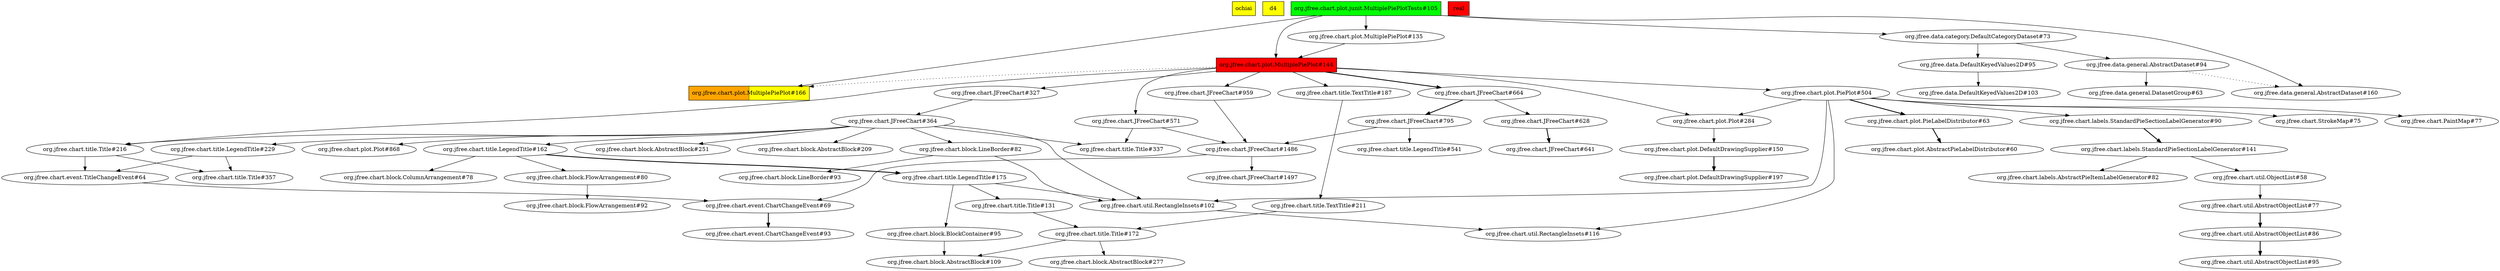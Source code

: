 digraph enhanced {
	"ochiai" [style=striped shape=box fillcolor="yellow"];
	"d4" [style=striped shape=box fillcolor="yellow"];
	"org.jfree.chart.plot.junit.MultiplePiePlotTests#105" [style=striped shape=box fillcolor="green"];
	"org.jfree.chart.plot.MultiplePiePlot#166" [style=striped shape=box fillcolor="orange:yellow"];
	"org.jfree.chart.plot.MultiplePiePlot#144" [style=striped shape=box fillcolor="red"];
	"real" [style=striped shape=box fillcolor="red"];
	"org.jfree.chart.plot.MultiplePiePlot#144" -> "org.jfree.chart.plot.Plot#284";
	"org.jfree.chart.plot.PiePlot#504" -> "org.jfree.chart.plot.Plot#284";
	"org.jfree.chart.event.TitleChangeEvent#64" -> "org.jfree.chart.event.ChartChangeEvent#69";
	"org.jfree.chart.JFreeChart#1486" -> "org.jfree.chart.event.ChartChangeEvent#69";
	"org.jfree.data.general.AbstractDataset#94" -> "org.jfree.data.general.DatasetGroup#63";
	"org.jfree.chart.util.RectangleInsets#102" -> "org.jfree.chart.util.RectangleInsets#116";
	"org.jfree.chart.plot.PiePlot#504" -> "org.jfree.chart.util.RectangleInsets#116";
	"org.jfree.chart.title.Title#131" -> "org.jfree.chart.title.Title#172";
	"org.jfree.chart.title.TextTitle#211" -> "org.jfree.chart.title.Title#172";
	"org.jfree.chart.title.LegendTitle#175" -> "org.jfree.chart.title.Title#131";
	"org.jfree.chart.JFreeChart#364" -> "org.jfree.chart.title.LegendTitle#162";
	"org.jfree.chart.util.AbstractObjectList#77" -> "org.jfree.chart.util.AbstractObjectList#86" [style=bold];
	"org.jfree.chart.JFreeChart#364" -> "org.jfree.chart.block.AbstractBlock#251";
	"org.jfree.chart.plot.MultiplePiePlot#144" -> "org.jfree.chart.JFreeChart#571";
	"org.jfree.chart.labels.StandardPieSectionLabelGenerator#141" -> "org.jfree.chart.labels.AbstractPieItemLabelGenerator#82";
	"org.jfree.chart.JFreeChart#364" -> "org.jfree.chart.block.AbstractBlock#209";
	"org.jfree.chart.plot.PiePlot#504" -> "org.jfree.chart.plot.PieLabelDistributor#63" [style=bold];
	"org.jfree.chart.block.LineBorder#82" -> "org.jfree.chart.util.RectangleInsets#102";
	"org.jfree.chart.title.LegendTitle#175" -> "org.jfree.chart.util.RectangleInsets#102";
	"org.jfree.chart.JFreeChart#364" -> "org.jfree.chart.util.RectangleInsets#102";
	"org.jfree.chart.plot.PiePlot#504" -> "org.jfree.chart.util.RectangleInsets#102";
	"org.jfree.data.category.DefaultCategoryDataset#73" -> "org.jfree.data.general.AbstractDataset#94";
	"org.jfree.chart.plot.PiePlot#504" -> "org.jfree.chart.labels.StandardPieSectionLabelGenerator#90";
	"org.jfree.chart.JFreeChart#364" -> "org.jfree.chart.block.LineBorder#82";
	"org.jfree.chart.title.LegendTitle#162" -> "org.jfree.chart.block.FlowArrangement#80";
	"org.jfree.chart.title.LegendTitle#162" -> "org.jfree.chart.title.LegendTitle#175" [style=bold];
	"org.jfree.chart.util.ObjectList#58" -> "org.jfree.chart.util.AbstractObjectList#77";
	"org.jfree.chart.plot.junit.MultiplePiePlotTests#105" -> "org.jfree.data.general.AbstractDataset#160";
	"org.jfree.data.general.AbstractDataset#94" -> "org.jfree.data.general.AbstractDataset#160" [style=dotted];
	"org.jfree.chart.title.Title#216" -> "org.jfree.chart.title.Title#357";
	"org.jfree.chart.title.LegendTitle#229" -> "org.jfree.chart.title.Title#357";
	"org.jfree.chart.plot.junit.MultiplePiePlotTests#105" -> "org.jfree.chart.plot.MultiplePiePlot#144";
	"org.jfree.chart.plot.MultiplePiePlot#135" -> "org.jfree.chart.plot.MultiplePiePlot#144";
	"org.jfree.chart.JFreeChart#959" -> "org.jfree.chart.JFreeChart#1486";
	"org.jfree.chart.JFreeChart#571" -> "org.jfree.chart.JFreeChart#1486";
	"org.jfree.chart.JFreeChart#795" -> "org.jfree.chart.JFreeChart#1486";
	"org.jfree.chart.title.LegendTitle#175" -> "org.jfree.chart.block.BlockContainer#95";
	"org.jfree.data.DefaultKeyedValues2D#95" -> "org.jfree.data.DefaultKeyedValues2D#103";
	"org.jfree.data.category.DefaultCategoryDataset#73" -> "org.jfree.data.DefaultKeyedValues2D#95";
	"org.jfree.chart.plot.MultiplePiePlot#144" -> "org.jfree.chart.JFreeChart#327";
	"org.jfree.chart.JFreeChart#327" -> "org.jfree.chart.JFreeChart#364";
	"org.jfree.chart.event.ChartChangeEvent#69" -> "org.jfree.chart.event.ChartChangeEvent#93" [style=bold];
	"org.jfree.chart.JFreeChart#628" -> "org.jfree.chart.JFreeChart#641" [style=bold];
	"org.jfree.chart.labels.StandardPieSectionLabelGenerator#141" -> "org.jfree.chart.util.ObjectList#58";
	"org.jfree.chart.plot.MultiplePiePlot#144" -> "org.jfree.chart.JFreeChart#959";
	"org.jfree.chart.plot.PiePlot#504" -> "org.jfree.chart.StrokeMap#75";
	"org.jfree.chart.title.Title#216" -> "org.jfree.chart.event.TitleChangeEvent#64";
	"org.jfree.chart.title.LegendTitle#229" -> "org.jfree.chart.event.TitleChangeEvent#64";
	"org.jfree.chart.plot.Plot#284" -> "org.jfree.chart.plot.DefaultDrawingSupplier#150";
	"org.jfree.chart.block.FlowArrangement#80" -> "org.jfree.chart.block.FlowArrangement#92";
	"org.jfree.chart.block.LineBorder#82" -> "org.jfree.chart.block.LineBorder#93";
	"org.jfree.chart.plot.MultiplePiePlot#144" -> "org.jfree.chart.title.TextTitle#187";
	"org.jfree.chart.JFreeChart#795" -> "org.jfree.chart.title.LegendTitle#541";
	"org.jfree.chart.title.Title#172" -> "org.jfree.chart.block.AbstractBlock#277";
	"org.jfree.chart.JFreeChart#364" -> "org.jfree.chart.plot.Plot#868";
	"org.jfree.chart.plot.junit.MultiplePiePlotTests#105" -> "org.jfree.chart.plot.MultiplePiePlot#135";
	"org.jfree.chart.title.LegendTitle#162" -> "org.jfree.chart.block.ColumnArrangement#78";
	"org.jfree.chart.JFreeChart#1486" -> "org.jfree.chart.JFreeChart#1497";
	"org.jfree.chart.JFreeChart#364" -> "org.jfree.chart.title.LegendTitle#229";
	"org.jfree.chart.plot.DefaultDrawingSupplier#150" -> "org.jfree.chart.plot.DefaultDrawingSupplier#197" [style=bold];
	"org.jfree.chart.JFreeChart#664" -> "org.jfree.chart.JFreeChart#795" [style=bold];
	"org.jfree.chart.plot.MultiplePiePlot#144" -> "org.jfree.chart.plot.PiePlot#504";
	"org.jfree.chart.plot.junit.MultiplePiePlotTests#105" -> "org.jfree.data.category.DefaultCategoryDataset#73";
	"org.jfree.chart.util.AbstractObjectList#86" -> "org.jfree.chart.util.AbstractObjectList#95" [style=bold];
	"org.jfree.chart.plot.PieLabelDistributor#63" -> "org.jfree.chart.plot.AbstractPieLabelDistributor#60" [style=bold];
	"org.jfree.chart.JFreeChart#664" -> "org.jfree.chart.JFreeChart#628";
	"org.jfree.chart.labels.StandardPieSectionLabelGenerator#90" -> "org.jfree.chart.labels.StandardPieSectionLabelGenerator#141" [style=bold];
	"org.jfree.chart.title.TextTitle#187" -> "org.jfree.chart.title.TextTitle#211";
	"org.jfree.chart.plot.PiePlot#504" -> "org.jfree.chart.PaintMap#77";
	"org.jfree.chart.JFreeChart#571" -> "org.jfree.chart.title.Title#337";
	"org.jfree.chart.JFreeChart#364" -> "org.jfree.chart.title.Title#337";
	"org.jfree.chart.plot.MultiplePiePlot#144" -> "org.jfree.chart.title.Title#216";
	"org.jfree.chart.JFreeChart#364" -> "org.jfree.chart.title.Title#216";
	"org.jfree.chart.plot.junit.MultiplePiePlotTests#105" -> "org.jfree.chart.plot.MultiplePiePlot#166";
	"org.jfree.chart.plot.MultiplePiePlot#144" -> "org.jfree.chart.plot.MultiplePiePlot#166" [style=dotted];
	"org.jfree.chart.title.Title#172" -> "org.jfree.chart.block.AbstractBlock#109";
	"org.jfree.chart.block.BlockContainer#95" -> "org.jfree.chart.block.AbstractBlock#109";
	"org.jfree.chart.plot.MultiplePiePlot#144" -> "org.jfree.chart.JFreeChart#664" [style=bold];
}
